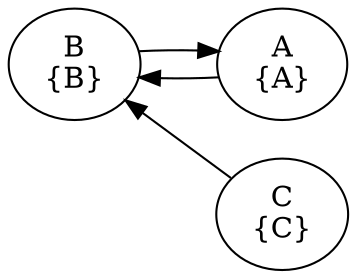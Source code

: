 digraph G {
       dir=forward;
       // edge [color=white];
       rankdir = RL;

subgraph c {
       A -> B;
       B -> A;
       C -> B;

       A [label="A\n{A}"];
       B [label="B\n{B}"];
       C [label="C\n{C}"];
}
}
